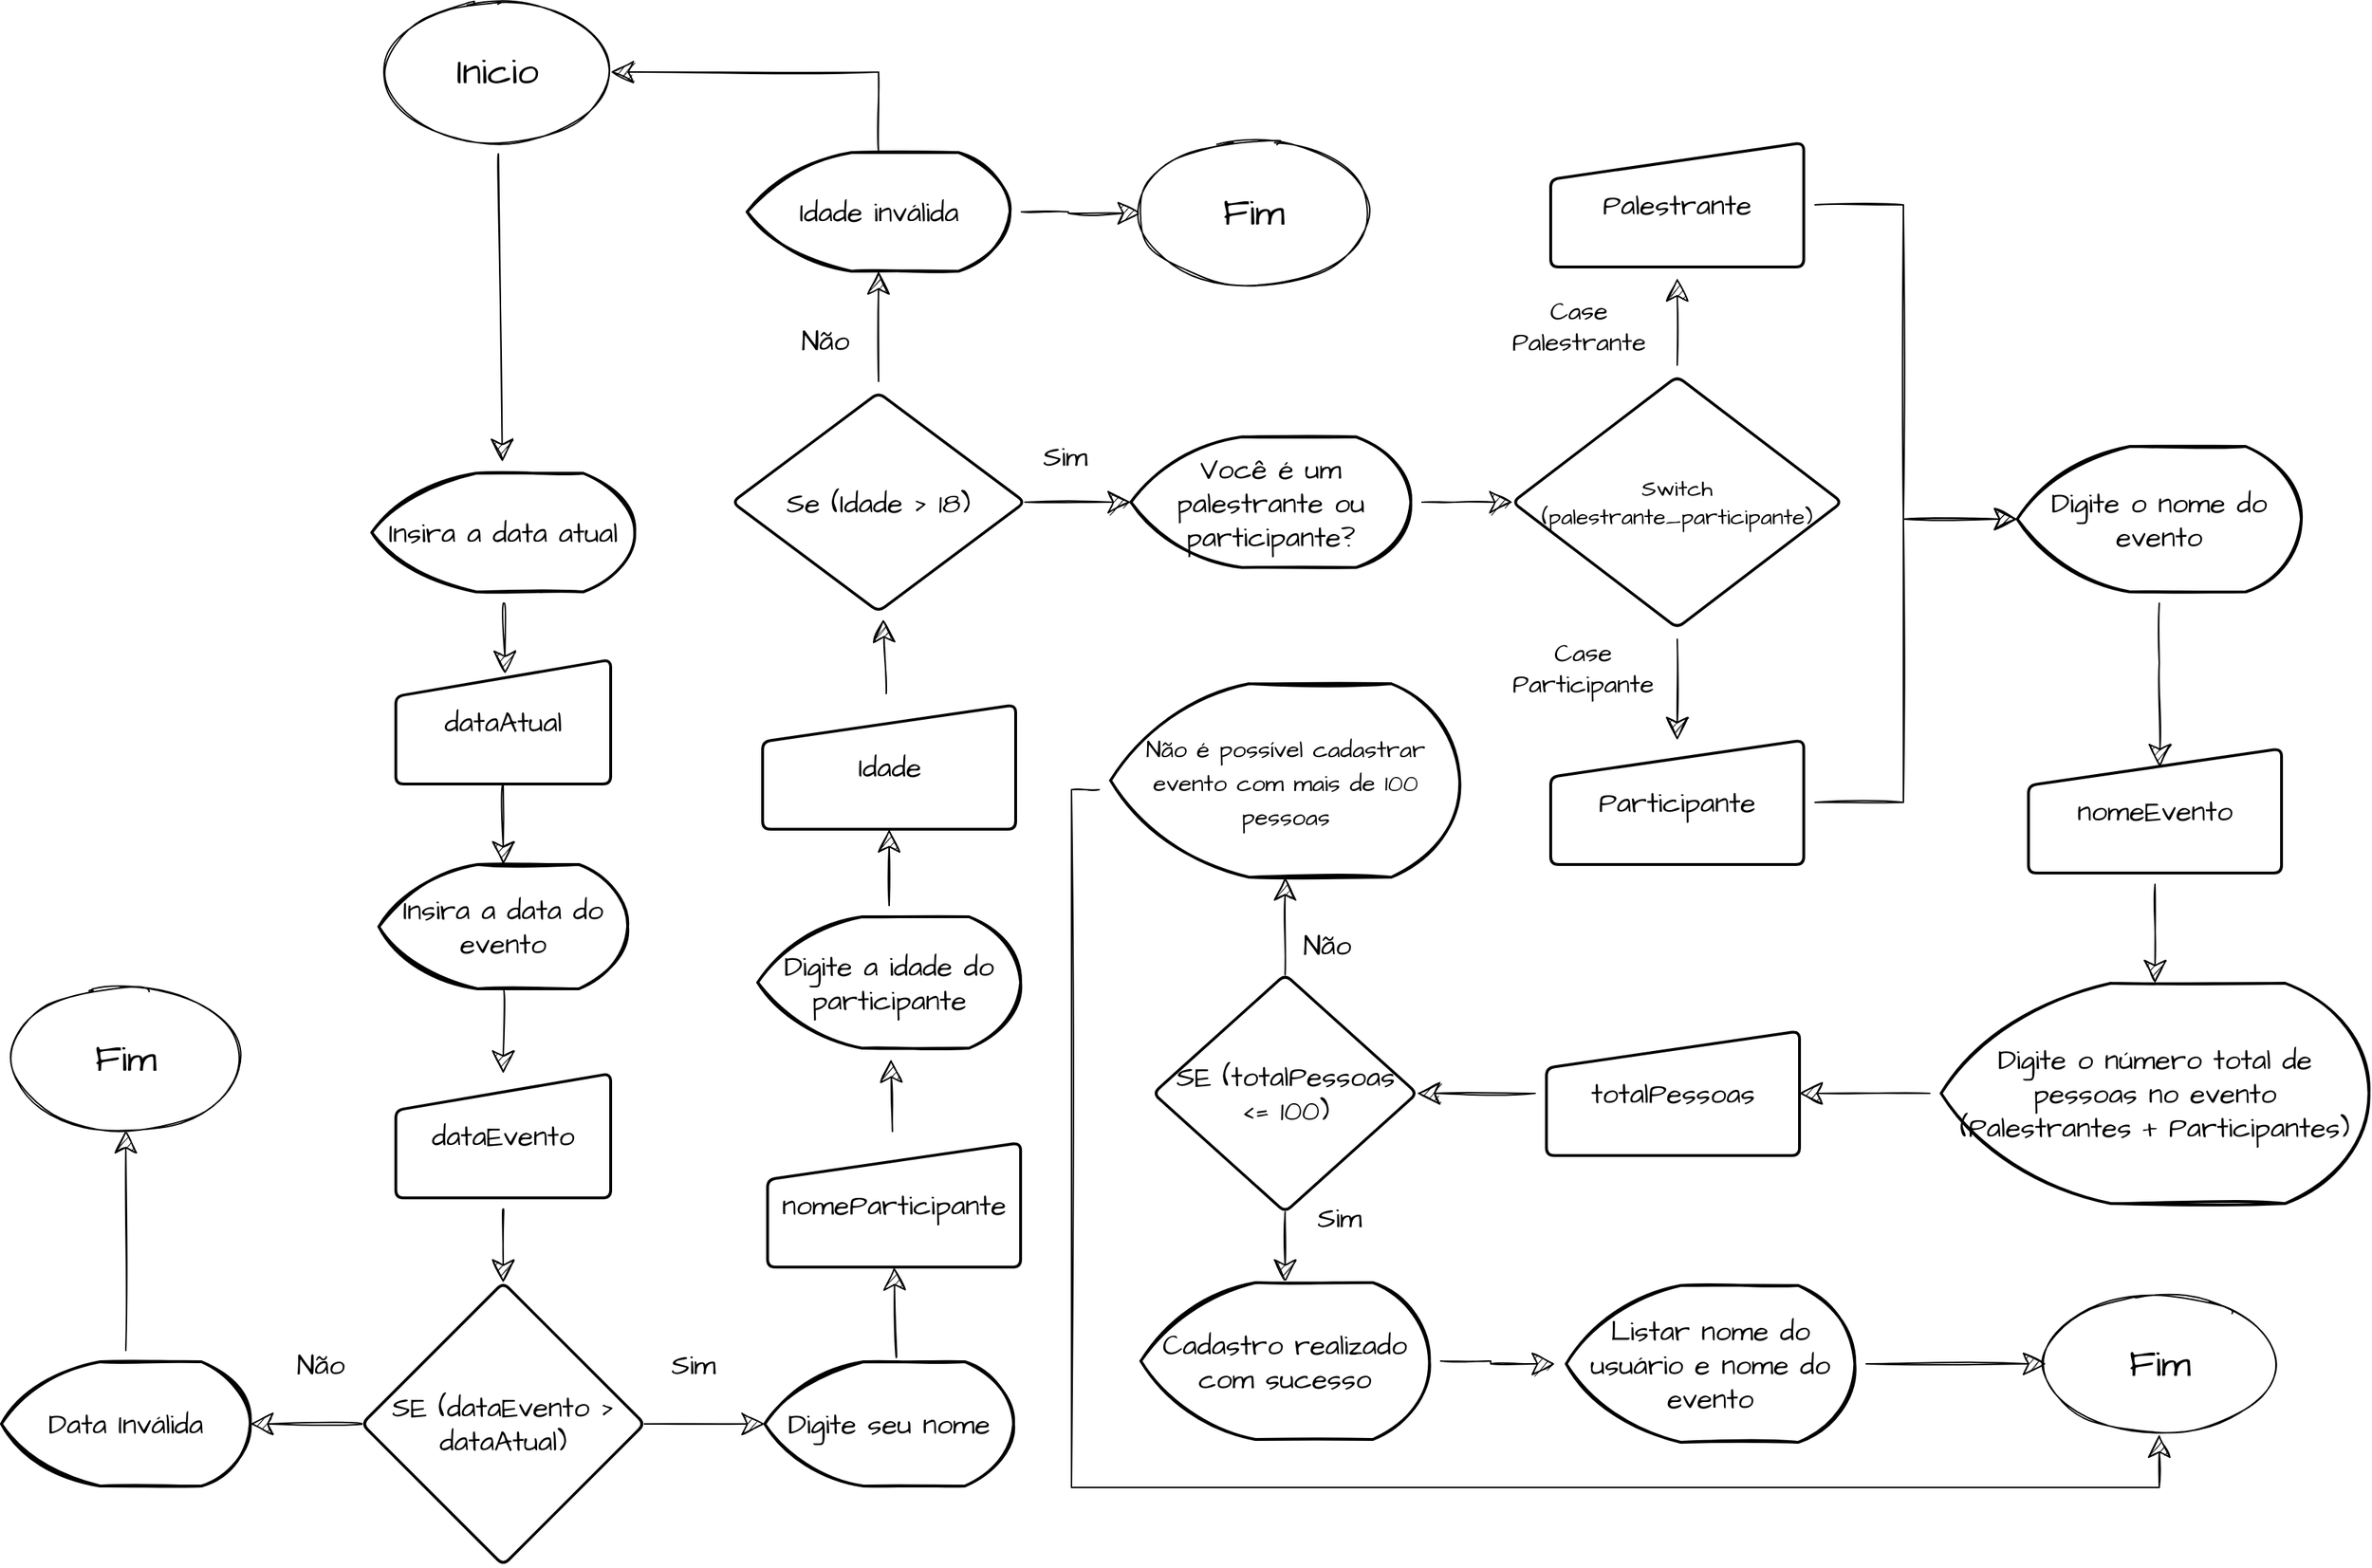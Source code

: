 <mxfile version="15.4.3" type="device"><diagram id="5yVX14xZzSVH4ZlJOqMf" name="Page-1"><mxGraphModel dx="2247" dy="1108" grid="0" gridSize="10" guides="1" tooltips="1" connect="1" arrows="1" fold="1" page="0" pageScale="1" pageWidth="827" pageHeight="1169" math="0" shadow="0"><root><mxCell id="0"/><mxCell id="1" parent="0"/><mxCell id="6zGqg-LpuLhOp0hy4znP-13" style="edgeStyle=none;curved=1;rounded=0;sketch=1;hachureGap=4;orthogonalLoop=1;jettySize=auto;html=1;fontFamily=Architects Daughter;fontSource=https%3A%2F%2Ffonts.googleapis.com%2Fcss%3Ffamily%3DArchitects%2BDaughter;fontSize=16;endArrow=classic;startSize=14;endSize=14;sourcePerimeterSpacing=8;targetPerimeterSpacing=8;endFill=1;" parent="1" source="6zGqg-LpuLhOp0hy4znP-1" target="6zGqg-LpuLhOp0hy4znP-10" edge="1"><mxGeometry relative="1" as="geometry"/></mxCell><mxCell id="6zGqg-LpuLhOp0hy4znP-1" value="Inicio" style="ellipse;whiteSpace=wrap;html=1;sketch=1;hachureGap=4;pointerEvents=0;fontFamily=Architects Daughter;fontSource=https%3A%2F%2Ffonts.googleapis.com%2Fcss%3Ffamily%3DArchitects%2BDaughter;fontSize=27;" parent="1" vertex="1"><mxGeometry x="-139" y="-221" width="160" height="100" as="geometry"/></mxCell><mxCell id="6zGqg-LpuLhOp0hy4znP-12" style="edgeStyle=none;curved=1;rounded=0;sketch=1;hachureGap=4;orthogonalLoop=1;jettySize=auto;html=1;fontFamily=Architects Daughter;fontSource=https%3A%2F%2Ffonts.googleapis.com%2Fcss%3Ffamily%3DArchitects%2BDaughter;fontSize=16;endArrow=classic;startSize=14;endSize=14;sourcePerimeterSpacing=8;targetPerimeterSpacing=8;entryX=0.544;entryY=-0.054;entryDx=0;entryDy=0;entryPerimeter=0;endFill=1;" parent="1" source="6zGqg-LpuLhOp0hy4znP-10" edge="1"><mxGeometry relative="1" as="geometry"><mxPoint x="-53.68" y="255.004" as="targetPoint"/></mxGeometry></mxCell><mxCell id="6zGqg-LpuLhOp0hy4znP-10" value="Insira a data atual" style="strokeWidth=2;html=1;shape=mxgraph.flowchart.display;whiteSpace=wrap;sketch=1;hachureGap=4;pointerEvents=0;fontFamily=Architects Daughter;fontSource=https%3A%2F%2Ffonts.googleapis.com%2Fcss%3Ffamily%3DArchitects%2BDaughter;fontSize=20;" parent="1" vertex="1"><mxGeometry x="-148" y="113" width="186" height="84" as="geometry"/></mxCell><mxCell id="6zGqg-LpuLhOp0hy4znP-17" style="edgeStyle=none;curved=1;rounded=0;sketch=1;hachureGap=4;orthogonalLoop=1;jettySize=auto;html=1;fontFamily=Architects Daughter;fontSource=https%3A%2F%2Ffonts.googleapis.com%2Fcss%3Ffamily%3DArchitects%2BDaughter;fontSize=16;endArrow=classic;startSize=14;endSize=14;sourcePerimeterSpacing=8;targetPerimeterSpacing=8;endFill=1;exitX=0.5;exitY=1;exitDx=0;exitDy=0;entryX=0.5;entryY=0;entryDx=0;entryDy=0;entryPerimeter=0;" parent="1" source="XRKgDAJFg9HFAChvfCv0-5" target="6zGqg-LpuLhOp0hy4znP-15" edge="1"><mxGeometry relative="1" as="geometry"><mxPoint x="-60.902" y="341" as="sourcePoint"/><mxPoint x="-55" y="405" as="targetPoint"/></mxGeometry></mxCell><mxCell id="6zGqg-LpuLhOp0hy4znP-15" value="Insira a data do evento" style="strokeWidth=2;html=1;shape=mxgraph.flowchart.display;whiteSpace=wrap;sketch=1;hachureGap=4;pointerEvents=0;fontFamily=Architects Daughter;fontSource=https%3A%2F%2Ffonts.googleapis.com%2Fcss%3Ffamily%3DArchitects%2BDaughter;fontSize=20;" parent="1" vertex="1"><mxGeometry x="-143" y="390" width="176" height="88" as="geometry"/></mxCell><mxCell id="XRKgDAJFg9HFAChvfCv0-5" value="&lt;span style=&quot;font-family: &amp;#34;architects daughter&amp;#34; ; font-size: 20px&quot;&gt;dataAtual&lt;/span&gt;" style="html=1;strokeWidth=2;shape=manualInput;whiteSpace=wrap;rounded=1;size=26;arcSize=11;" parent="1" vertex="1"><mxGeometry x="-131" y="245" width="152" height="88" as="geometry"/></mxCell><mxCell id="XRKgDAJFg9HFAChvfCv0-8" value="&lt;span style=&quot;font-family: &amp;#34;architects daughter&amp;#34; ; font-size: 20px&quot;&gt;dataEvento&lt;/span&gt;" style="html=1;strokeWidth=2;shape=manualInput;whiteSpace=wrap;rounded=1;size=26;arcSize=11;" parent="1" vertex="1"><mxGeometry x="-131" y="538" width="152" height="88" as="geometry"/></mxCell><mxCell id="XRKgDAJFg9HFAChvfCv0-13" style="edgeStyle=none;curved=1;rounded=0;sketch=1;hachureGap=4;orthogonalLoop=1;jettySize=auto;html=1;fontFamily=Architects Daughter;fontSource=https%3A%2F%2Ffonts.googleapis.com%2Fcss%3Ffamily%3DArchitects%2BDaughter;fontSize=16;endArrow=classic;startSize=14;endSize=14;sourcePerimeterSpacing=8;targetPerimeterSpacing=8;endFill=1;entryX=0.5;entryY=0;entryDx=0;entryDy=0;exitX=0.5;exitY=1;exitDx=0;exitDy=0;exitPerimeter=0;" parent="1" source="6zGqg-LpuLhOp0hy4znP-15" target="XRKgDAJFg9HFAChvfCv0-8" edge="1"><mxGeometry relative="1" as="geometry"><mxPoint x="115" y="527" as="sourcePoint"/><mxPoint x="-55" y="639" as="targetPoint"/></mxGeometry></mxCell><mxCell id="XRKgDAJFg9HFAChvfCv0-16" value="&lt;font face=&quot;architects daughter&quot;&gt;&lt;span style=&quot;font-size: 20px&quot;&gt;SE (dataEvento &amp;gt; dataAtual)&lt;/span&gt;&lt;/font&gt;" style="rhombus;whiteSpace=wrap;html=1;rounded=1;strokeWidth=2;arcSize=11;" parent="1" vertex="1"><mxGeometry x="-155" y="686" width="200" height="200" as="geometry"/></mxCell><mxCell id="XRKgDAJFg9HFAChvfCv0-19" style="edgeStyle=none;curved=1;rounded=0;sketch=1;hachureGap=4;orthogonalLoop=1;jettySize=auto;html=1;fontFamily=Architects Daughter;fontSource=https%3A%2F%2Ffonts.googleapis.com%2Fcss%3Ffamily%3DArchitects%2BDaughter;fontSize=16;endArrow=classic;startSize=14;endSize=14;sourcePerimeterSpacing=8;targetPerimeterSpacing=8;endFill=1;entryX=0.5;entryY=0;entryDx=0;entryDy=0;" parent="1" source="XRKgDAJFg9HFAChvfCv0-8" target="XRKgDAJFg9HFAChvfCv0-16" edge="1"><mxGeometry relative="1" as="geometry"><mxPoint x="-55.83" y="640" as="sourcePoint"/><mxPoint x="-50" y="775" as="targetPoint"/></mxGeometry></mxCell><mxCell id="1IMSEYGFegzo9AhmTX_M-21" style="edgeStyle=orthogonalEdgeStyle;rounded=0;sketch=1;hachureGap=4;orthogonalLoop=1;jettySize=auto;html=1;fontFamily=Architects Daughter;fontSource=https%3A%2F%2Ffonts.googleapis.com%2Fcss%3Ffamily%3DArchitects%2BDaughter;fontSize=17;endFill=1;startSize=14;endSize=14;sourcePerimeterSpacing=8;targetPerimeterSpacing=8;entryX=0.5;entryY=1;entryDx=0;entryDy=0;" edge="1" parent="1" source="XRKgDAJFg9HFAChvfCv0-22" target="1IMSEYGFegzo9AhmTX_M-22"><mxGeometry relative="1" as="geometry"><mxPoint x="-322" y="592" as="targetPoint"/></mxGeometry></mxCell><mxCell id="XRKgDAJFg9HFAChvfCv0-22" value="Data Inválida" style="strokeWidth=2;html=1;shape=mxgraph.flowchart.display;whiteSpace=wrap;sketch=1;hachureGap=4;pointerEvents=0;fontFamily=Architects Daughter;fontSource=https%3A%2F%2Ffonts.googleapis.com%2Fcss%3Ffamily%3DArchitects%2BDaughter;fontSize=20;" parent="1" vertex="1"><mxGeometry x="-410" y="742" width="176" height="88" as="geometry"/></mxCell><mxCell id="XRKgDAJFg9HFAChvfCv0-23" style="edgeStyle=none;curved=1;rounded=0;sketch=1;hachureGap=4;orthogonalLoop=1;jettySize=auto;html=1;fontFamily=Architects Daughter;fontSource=https%3A%2F%2Ffonts.googleapis.com%2Fcss%3Ffamily%3DArchitects%2BDaughter;fontSize=16;endArrow=classic;startSize=14;endSize=14;sourcePerimeterSpacing=8;targetPerimeterSpacing=8;endFill=1;entryX=1;entryY=0.5;entryDx=0;entryDy=0;exitX=0;exitY=0.5;exitDx=0;exitDy=0;entryPerimeter=0;" parent="1" source="XRKgDAJFg9HFAChvfCv0-16" target="XRKgDAJFg9HFAChvfCv0-22" edge="1"><mxGeometry relative="1" as="geometry"><mxPoint x="-45" y="644.0" as="sourcePoint"/><mxPoint x="-45" y="696.0" as="targetPoint"/></mxGeometry></mxCell><mxCell id="XRKgDAJFg9HFAChvfCv0-24" value="&lt;span style=&quot;color: rgb(0 , 0 , 0) ; font-family: &amp;#34;architects daughter&amp;#34; ; font-size: 20px ; font-style: normal ; font-weight: 400 ; letter-spacing: normal ; text-align: center ; text-indent: 0px ; text-transform: none ; word-spacing: 0px ; background-color: rgb(255 , 255 , 255) ; display: inline ; float: none&quot;&gt;Não&lt;/span&gt;" style="text;whiteSpace=wrap;html=1;fontSize=27;" parent="1" vertex="1"><mxGeometry x="-203" y="719" width="41.33" height="49" as="geometry"/></mxCell><mxCell id="XRKgDAJFg9HFAChvfCv0-25" style="edgeStyle=none;curved=1;rounded=0;sketch=1;hachureGap=4;orthogonalLoop=1;jettySize=auto;html=1;fontFamily=Architects Daughter;fontSource=https%3A%2F%2Ffonts.googleapis.com%2Fcss%3Ffamily%3DArchitects%2BDaughter;fontSize=16;endArrow=classic;startSize=14;endSize=14;sourcePerimeterSpacing=8;targetPerimeterSpacing=8;endFill=1;exitX=1;exitY=0.5;exitDx=0;exitDy=0;entryX=0;entryY=0.5;entryDx=0;entryDy=0;entryPerimeter=0;" parent="1" source="XRKgDAJFg9HFAChvfCv0-16" target="XRKgDAJFg9HFAChvfCv0-26" edge="1"><mxGeometry relative="1" as="geometry"><mxPoint x="197.37" y="785.17" as="sourcePoint"/><mxPoint x="173" y="786" as="targetPoint"/></mxGeometry></mxCell><mxCell id="XRKgDAJFg9HFAChvfCv0-26" value="Digite seu nome" style="strokeWidth=2;html=1;shape=mxgraph.flowchart.display;whiteSpace=wrap;sketch=1;hachureGap=4;pointerEvents=0;fontFamily=Architects Daughter;fontSource=https%3A%2F%2Ffonts.googleapis.com%2Fcss%3Ffamily%3DArchitects%2BDaughter;fontSize=20;" parent="1" vertex="1"><mxGeometry x="130" y="742" width="176" height="88" as="geometry"/></mxCell><mxCell id="XRKgDAJFg9HFAChvfCv0-27" value="&lt;span style=&quot;color: rgb(0 , 0 , 0) ; font-family: &amp;#34;architects daughter&amp;#34; ; font-size: 20px ; font-style: normal ; font-weight: 400 ; letter-spacing: normal ; text-align: center ; text-indent: 0px ; text-transform: none ; word-spacing: 0px ; background-color: rgb(255 , 255 , 255) ; display: inline ; float: none&quot;&gt;Sim&lt;/span&gt;" style="text;whiteSpace=wrap;html=1;fontSize=27;" parent="1" vertex="1"><mxGeometry x="62" y="719" width="41.33" height="49" as="geometry"/></mxCell><mxCell id="XRKgDAJFg9HFAChvfCv0-28" style="edgeStyle=none;curved=1;rounded=0;sketch=1;hachureGap=4;orthogonalLoop=1;jettySize=auto;html=1;fontFamily=Architects Daughter;fontSource=https%3A%2F%2Ffonts.googleapis.com%2Fcss%3Ffamily%3DArchitects%2BDaughter;fontSize=16;endArrow=classic;startSize=14;endSize=14;sourcePerimeterSpacing=8;targetPerimeterSpacing=8;endFill=1;entryX=0.5;entryY=1;entryDx=0;entryDy=0;" parent="1" target="XRKgDAJFg9HFAChvfCv0-29" edge="1"><mxGeometry relative="1" as="geometry"><mxPoint x="223" y="739" as="sourcePoint"/><mxPoint x="228" y="649" as="targetPoint"/></mxGeometry></mxCell><mxCell id="XRKgDAJFg9HFAChvfCv0-46" value="" style="rounded=0;sketch=1;hachureGap=4;orthogonalLoop=1;jettySize=auto;html=1;fontFamily=Architects Daughter;fontSource=https%3A%2F%2Ffonts.googleapis.com%2Fcss%3Ffamily%3DArchitects%2BDaughter;fontSize=16;endFill=1;startSize=14;endSize=14;sourcePerimeterSpacing=8;targetPerimeterSpacing=8;" parent="1" source="XRKgDAJFg9HFAChvfCv0-29" target="XRKgDAJFg9HFAChvfCv0-37" edge="1"><mxGeometry relative="1" as="geometry"/></mxCell><mxCell id="XRKgDAJFg9HFAChvfCv0-29" value="&lt;span style=&quot;font-family: &amp;#34;architects daughter&amp;#34; ; font-size: 20px&quot;&gt;nomeParticipante&lt;/span&gt;" style="html=1;strokeWidth=2;shape=manualInput;whiteSpace=wrap;rounded=1;size=26;arcSize=11;" parent="1" vertex="1"><mxGeometry x="132" y="587" width="179" height="88" as="geometry"/></mxCell><mxCell id="XRKgDAJFg9HFAChvfCv0-50" style="edgeStyle=none;rounded=0;sketch=1;hachureGap=4;orthogonalLoop=1;jettySize=auto;html=1;entryX=0.5;entryY=1;entryDx=0;entryDy=0;fontFamily=Architects Daughter;fontSource=https%3A%2F%2Ffonts.googleapis.com%2Fcss%3Ffamily%3DArchitects%2BDaughter;fontSize=16;endFill=1;startSize=14;endSize=14;sourcePerimeterSpacing=8;targetPerimeterSpacing=8;" parent="1" source="XRKgDAJFg9HFAChvfCv0-37" target="XRKgDAJFg9HFAChvfCv0-49" edge="1"><mxGeometry relative="1" as="geometry"/></mxCell><mxCell id="XRKgDAJFg9HFAChvfCv0-37" value="Digite a idade do participante" style="strokeWidth=2;html=1;shape=mxgraph.flowchart.display;whiteSpace=wrap;sketch=1;hachureGap=4;pointerEvents=0;fontFamily=Architects Daughter;fontSource=https%3A%2F%2Ffonts.googleapis.com%2Fcss%3Ffamily%3DArchitects%2BDaughter;fontSize=20;" parent="1" vertex="1"><mxGeometry x="125" y="427" width="186" height="93" as="geometry"/></mxCell><mxCell id="XRKgDAJFg9HFAChvfCv0-52" value="" style="edgeStyle=none;rounded=0;sketch=1;hachureGap=4;orthogonalLoop=1;jettySize=auto;html=1;fontFamily=Architects Daughter;fontSource=https%3A%2F%2Ffonts.googleapis.com%2Fcss%3Ffamily%3DArchitects%2BDaughter;fontSize=16;endFill=1;startSize=14;endSize=14;sourcePerimeterSpacing=8;targetPerimeterSpacing=8;" parent="1" source="XRKgDAJFg9HFAChvfCv0-49" target="XRKgDAJFg9HFAChvfCv0-51" edge="1"><mxGeometry relative="1" as="geometry"/></mxCell><mxCell id="XRKgDAJFg9HFAChvfCv0-49" value="&lt;span style=&quot;font-family: &amp;#34;architects daughter&amp;#34; ; font-size: 20px&quot;&gt;Idade&lt;/span&gt;" style="html=1;strokeWidth=2;shape=manualInput;whiteSpace=wrap;rounded=1;size=26;arcSize=11;" parent="1" vertex="1"><mxGeometry x="128.5" y="277" width="179" height="88" as="geometry"/></mxCell><mxCell id="XRKgDAJFg9HFAChvfCv0-57" style="edgeStyle=orthogonalEdgeStyle;rounded=0;sketch=1;hachureGap=4;orthogonalLoop=1;jettySize=auto;html=1;entryX=0.5;entryY=1;entryDx=0;entryDy=0;entryPerimeter=0;fontFamily=Architects Daughter;fontSource=https%3A%2F%2Ffonts.googleapis.com%2Fcss%3Ffamily%3DArchitects%2BDaughter;fontSize=16;endFill=1;startSize=14;endSize=14;sourcePerimeterSpacing=8;targetPerimeterSpacing=8;" parent="1" source="XRKgDAJFg9HFAChvfCv0-51" target="XRKgDAJFg9HFAChvfCv0-56" edge="1"><mxGeometry relative="1" as="geometry"/></mxCell><mxCell id="XRKgDAJFg9HFAChvfCv0-71" style="edgeStyle=orthogonalEdgeStyle;rounded=0;sketch=1;hachureGap=4;orthogonalLoop=1;jettySize=auto;html=1;exitX=1;exitY=0.5;exitDx=0;exitDy=0;fontFamily=Architects Daughter;fontSource=https%3A%2F%2Ffonts.googleapis.com%2Fcss%3Ffamily%3DArchitects%2BDaughter;fontSize=16;endFill=1;startSize=14;endSize=14;sourcePerimeterSpacing=8;targetPerimeterSpacing=8;entryX=0;entryY=0.5;entryDx=0;entryDy=0;entryPerimeter=0;" parent="1" source="XRKgDAJFg9HFAChvfCv0-51" target="XRKgDAJFg9HFAChvfCv0-72" edge="1"><mxGeometry relative="1" as="geometry"><mxPoint x="416.333" y="133.667" as="targetPoint"/></mxGeometry></mxCell><mxCell id="XRKgDAJFg9HFAChvfCv0-51" value="&lt;span style=&quot;font-family: &amp;#34;architects daughter&amp;#34; ; font-size: 20px&quot;&gt;Se (Idade &amp;gt; 18)&lt;/span&gt;" style="rhombus;whiteSpace=wrap;html=1;rounded=1;strokeWidth=2;arcSize=11;" parent="1" vertex="1"><mxGeometry x="107" y="56" width="207" height="155" as="geometry"/></mxCell><mxCell id="XRKgDAJFg9HFAChvfCv0-54" value="&lt;span style=&quot;color: rgb(0 , 0 , 0) ; font-family: &amp;#34;architects daughter&amp;#34; ; font-size: 20px ; font-style: normal ; font-weight: 400 ; letter-spacing: normal ; text-align: center ; text-indent: 0px ; text-transform: none ; word-spacing: 0px ; background-color: rgb(255 , 255 , 255) ; display: inline ; float: none&quot;&gt;Não&lt;/span&gt;" style="text;whiteSpace=wrap;html=1;fontSize=27;" parent="1" vertex="1"><mxGeometry x="154" y="-6" width="41.33" height="49" as="geometry"/></mxCell><mxCell id="XRKgDAJFg9HFAChvfCv0-58" style="edgeStyle=orthogonalEdgeStyle;rounded=0;sketch=1;hachureGap=4;orthogonalLoop=1;jettySize=auto;html=1;entryX=1;entryY=0.5;entryDx=0;entryDy=0;fontFamily=Architects Daughter;fontSource=https%3A%2F%2Ffonts.googleapis.com%2Fcss%3Ffamily%3DArchitects%2BDaughter;fontSize=16;endFill=1;startSize=14;endSize=14;sourcePerimeterSpacing=8;targetPerimeterSpacing=8;exitX=0.5;exitY=0;exitDx=0;exitDy=0;exitPerimeter=0;" parent="1" source="XRKgDAJFg9HFAChvfCv0-56" target="6zGqg-LpuLhOp0hy4znP-1" edge="1"><mxGeometry relative="1" as="geometry"/></mxCell><mxCell id="1IMSEYGFegzo9AhmTX_M-24" style="edgeStyle=orthogonalEdgeStyle;rounded=0;sketch=1;hachureGap=4;orthogonalLoop=1;jettySize=auto;html=1;entryX=0;entryY=0.5;entryDx=0;entryDy=0;fontFamily=Architects Daughter;fontSource=https%3A%2F%2Ffonts.googleapis.com%2Fcss%3Ffamily%3DArchitects%2BDaughter;fontSize=17;endFill=1;startSize=14;endSize=14;sourcePerimeterSpacing=8;targetPerimeterSpacing=8;" edge="1" parent="1" source="XRKgDAJFg9HFAChvfCv0-56" target="1IMSEYGFegzo9AhmTX_M-23"><mxGeometry relative="1" as="geometry"/></mxCell><mxCell id="XRKgDAJFg9HFAChvfCv0-56" value="Idade inválida" style="strokeWidth=2;html=1;shape=mxgraph.flowchart.display;whiteSpace=wrap;sketch=1;hachureGap=4;pointerEvents=0;fontFamily=Architects Daughter;fontSource=https%3A%2F%2Ffonts.googleapis.com%2Fcss%3Ffamily%3DArchitects%2BDaughter;fontSize=20;" parent="1" vertex="1"><mxGeometry x="117.5" y="-114" width="186" height="84" as="geometry"/></mxCell><mxCell id="XRKgDAJFg9HFAChvfCv0-60" value="&lt;span style=&quot;color: rgb(0 , 0 , 0) ; font-family: &amp;#34;architects daughter&amp;#34; ; font-size: 20px ; font-style: normal ; font-weight: 400 ; letter-spacing: normal ; text-align: center ; text-indent: 0px ; text-transform: none ; word-spacing: 0px ; background-color: rgb(255 , 255 , 255) ; display: inline ; float: none&quot;&gt;Sim&lt;/span&gt;" style="text;whiteSpace=wrap;html=1;fontSize=27;" parent="1" vertex="1"><mxGeometry x="325" y="76" width="41.33" height="49" as="geometry"/></mxCell><mxCell id="XRKgDAJFg9HFAChvfCv0-63" style="edgeStyle=orthogonalEdgeStyle;rounded=0;sketch=1;hachureGap=4;orthogonalLoop=1;jettySize=auto;html=1;fontFamily=Architects Daughter;fontSource=https%3A%2F%2Ffonts.googleapis.com%2Fcss%3Ffamily%3DArchitects%2BDaughter;fontSize=16;endFill=1;startSize=14;endSize=14;sourcePerimeterSpacing=8;targetPerimeterSpacing=8;" parent="1" source="XRKgDAJFg9HFAChvfCv0-61" target="XRKgDAJFg9HFAChvfCv0-62" edge="1"><mxGeometry relative="1" as="geometry"/></mxCell><mxCell id="XRKgDAJFg9HFAChvfCv0-66" style="edgeStyle=orthogonalEdgeStyle;rounded=0;sketch=1;hachureGap=4;orthogonalLoop=1;jettySize=auto;html=1;entryX=0.5;entryY=0;entryDx=0;entryDy=0;fontFamily=Architects Daughter;fontSource=https%3A%2F%2Ffonts.googleapis.com%2Fcss%3Ffamily%3DArchitects%2BDaughter;fontSize=16;endFill=1;startSize=14;endSize=14;sourcePerimeterSpacing=8;targetPerimeterSpacing=8;" parent="1" source="XRKgDAJFg9HFAChvfCv0-61" target="XRKgDAJFg9HFAChvfCv0-65" edge="1"><mxGeometry relative="1" as="geometry"/></mxCell><mxCell id="XRKgDAJFg9HFAChvfCv0-61" value="&lt;div&gt;&lt;span style=&quot;font-family: &amp;#34;architects daughter&amp;#34;&quot;&gt;&lt;font style=&quot;font-size: 16px&quot;&gt;Switch (palestrante_participante)&lt;/font&gt;&lt;/span&gt;&lt;/div&gt;" style="rhombus;whiteSpace=wrap;html=1;rounded=1;strokeWidth=2;arcSize=11;align=center;" parent="1" vertex="1"><mxGeometry x="659" y="44.5" width="233" height="178" as="geometry"/></mxCell><mxCell id="XRKgDAJFg9HFAChvfCv0-68" style="edgeStyle=orthogonalEdgeStyle;rounded=0;sketch=1;hachureGap=4;orthogonalLoop=1;jettySize=auto;html=1;entryX=0;entryY=0.5;entryDx=0;entryDy=0;entryPerimeter=0;fontFamily=Architects Daughter;fontSource=https%3A%2F%2Ffonts.googleapis.com%2Fcss%3Ffamily%3DArchitects%2BDaughter;fontSize=16;endFill=1;startSize=14;endSize=14;sourcePerimeterSpacing=8;targetPerimeterSpacing=8;" parent="1" source="XRKgDAJFg9HFAChvfCv0-62" target="XRKgDAJFg9HFAChvfCv0-67" edge="1"><mxGeometry relative="1" as="geometry"/></mxCell><mxCell id="XRKgDAJFg9HFAChvfCv0-62" value="&lt;span style=&quot;font-family: &amp;#34;architects daughter&amp;#34; ; font-size: 20px&quot;&gt;Palestrante&lt;/span&gt;" style="html=1;strokeWidth=2;shape=manualInput;whiteSpace=wrap;rounded=1;size=26;arcSize=11;" parent="1" vertex="1"><mxGeometry x="686" y="-121" width="179" height="88" as="geometry"/></mxCell><mxCell id="XRKgDAJFg9HFAChvfCv0-64" value="&lt;span style=&quot;color: rgb(0, 0, 0); font-family: &amp;quot;architects daughter&amp;quot;; font-size: 18px; font-style: normal; font-weight: 400; letter-spacing: normal; text-indent: 0px; text-transform: none; word-spacing: 0px; background-color: rgb(255, 255, 255); display: inline; float: none;&quot;&gt;Case Palestrante&lt;/span&gt;" style="text;whiteSpace=wrap;html=1;fontSize=18;align=center;" parent="1" vertex="1"><mxGeometry x="651" y="-19" width="110.33" height="66" as="geometry"/></mxCell><mxCell id="XRKgDAJFg9HFAChvfCv0-69" style="edgeStyle=orthogonalEdgeStyle;rounded=0;sketch=1;hachureGap=4;orthogonalLoop=1;jettySize=auto;html=1;entryX=0;entryY=0.5;entryDx=0;entryDy=0;entryPerimeter=0;fontFamily=Architects Daughter;fontSource=https%3A%2F%2Ffonts.googleapis.com%2Fcss%3Ffamily%3DArchitects%2BDaughter;fontSize=16;endFill=1;startSize=14;endSize=14;sourcePerimeterSpacing=8;targetPerimeterSpacing=8;" parent="1" source="XRKgDAJFg9HFAChvfCv0-65" target="XRKgDAJFg9HFAChvfCv0-67" edge="1"><mxGeometry relative="1" as="geometry"/></mxCell><mxCell id="XRKgDAJFg9HFAChvfCv0-65" value="&lt;span style=&quot;font-family: &amp;#34;architects daughter&amp;#34; ; font-size: 20px&quot;&gt;Participante&lt;/span&gt;" style="html=1;strokeWidth=2;shape=manualInput;whiteSpace=wrap;rounded=1;size=26;arcSize=11;" parent="1" vertex="1"><mxGeometry x="686" y="302" width="179" height="88" as="geometry"/></mxCell><mxCell id="1IMSEYGFegzo9AhmTX_M-3" style="edgeStyle=orthogonalEdgeStyle;rounded=0;orthogonalLoop=1;jettySize=auto;html=1;fontFamily=Architects Daughter;fontSource=https%3A%2F%2Ffonts.googleapis.com%2Fcss%3Ffamily%3DArchitects%2BDaughter;fontSize=16;endFill=1;endSize=14;targetPerimeterSpacing=8;startSize=14;sourcePerimeterSpacing=8;sketch=1;hachureGap=4;entryX=0.52;entryY=0.149;entryDx=0;entryDy=0;entryPerimeter=0;" edge="1" parent="1" source="XRKgDAJFg9HFAChvfCv0-67" target="XRKgDAJFg9HFAChvfCv0-75"><mxGeometry relative="1" as="geometry"/></mxCell><mxCell id="XRKgDAJFg9HFAChvfCv0-67" value="Digite o nome do evento" style="strokeWidth=2;html=1;shape=mxgraph.flowchart.display;whiteSpace=wrap;sketch=1;hachureGap=4;pointerEvents=0;fontFamily=Architects Daughter;fontSource=https%3A%2F%2Ffonts.googleapis.com%2Fcss%3Ffamily%3DArchitects%2BDaughter;fontSize=20;" parent="1" vertex="1"><mxGeometry x="1016" y="94" width="201" height="103" as="geometry"/></mxCell><mxCell id="XRKgDAJFg9HFAChvfCv0-74" style="edgeStyle=orthogonalEdgeStyle;rounded=0;sketch=1;hachureGap=4;orthogonalLoop=1;jettySize=auto;html=1;entryX=0;entryY=0.5;entryDx=0;entryDy=0;fontFamily=Architects Daughter;fontSource=https%3A%2F%2Ffonts.googleapis.com%2Fcss%3Ffamily%3DArchitects%2BDaughter;fontSize=16;endFill=1;startSize=14;endSize=14;sourcePerimeterSpacing=8;targetPerimeterSpacing=8;" parent="1" source="XRKgDAJFg9HFAChvfCv0-72" target="XRKgDAJFg9HFAChvfCv0-61" edge="1"><mxGeometry relative="1" as="geometry"/></mxCell><mxCell id="XRKgDAJFg9HFAChvfCv0-72" value="Você é um palestrante ou participante?" style="strokeWidth=2;html=1;shape=mxgraph.flowchart.display;whiteSpace=wrap;sketch=1;hachureGap=4;pointerEvents=0;fontFamily=Architects Daughter;fontSource=https%3A%2F%2Ffonts.googleapis.com%2Fcss%3Ffamily%3DArchitects%2BDaughter;fontSize=20;" parent="1" vertex="1"><mxGeometry x="389" y="87.25" width="198" height="92.5" as="geometry"/></mxCell><mxCell id="1IMSEYGFegzo9AhmTX_M-4" style="edgeStyle=orthogonalEdgeStyle;rounded=0;orthogonalLoop=1;jettySize=auto;html=1;entryX=0.5;entryY=0;entryDx=0;entryDy=0;entryPerimeter=0;fontFamily=Architects Daughter;fontSource=https%3A%2F%2Ffonts.googleapis.com%2Fcss%3Ffamily%3DArchitects%2BDaughter;fontSize=16;endFill=1;endSize=14;targetPerimeterSpacing=8;startSize=14;sourcePerimeterSpacing=8;sketch=1;hachureGap=4;" edge="1" parent="1" source="XRKgDAJFg9HFAChvfCv0-75" target="1IMSEYGFegzo9AhmTX_M-1"><mxGeometry relative="1" as="geometry"/></mxCell><mxCell id="XRKgDAJFg9HFAChvfCv0-75" value="&lt;span style=&quot;font-family: &amp;#34;architects daughter&amp;#34; ; font-size: 20px&quot;&gt;nomeEvento&lt;/span&gt;" style="html=1;strokeWidth=2;shape=manualInput;whiteSpace=wrap;rounded=1;size=26;arcSize=11;" parent="1" vertex="1"><mxGeometry x="1024" y="308" width="179" height="88" as="geometry"/></mxCell><mxCell id="1IMSEYGFegzo9AhmTX_M-6" style="edgeStyle=orthogonalEdgeStyle;rounded=0;sketch=1;hachureGap=4;orthogonalLoop=1;jettySize=auto;html=1;entryX=1;entryY=0.5;entryDx=0;entryDy=0;fontFamily=Architects Daughter;fontSource=https%3A%2F%2Ffonts.googleapis.com%2Fcss%3Ffamily%3DArchitects%2BDaughter;fontSize=16;endFill=1;startSize=14;endSize=14;sourcePerimeterSpacing=8;targetPerimeterSpacing=8;" edge="1" parent="1" source="1IMSEYGFegzo9AhmTX_M-1" target="1IMSEYGFegzo9AhmTX_M-7"><mxGeometry relative="1" as="geometry"><mxPoint x="868.13" y="552.0" as="targetPoint"/></mxGeometry></mxCell><mxCell id="1IMSEYGFegzo9AhmTX_M-1" value="Digite o número total de pessoas no evento (Palestrantes + Participantes)" style="strokeWidth=2;html=1;shape=mxgraph.flowchart.display;whiteSpace=wrap;sketch=1;hachureGap=4;pointerEvents=0;fontFamily=Architects Daughter;fontSource=https%3A%2F%2Ffonts.googleapis.com%2Fcss%3Ffamily%3DArchitects%2BDaughter;fontSize=20;" vertex="1" parent="1"><mxGeometry x="962.19" y="474" width="302.62" height="156" as="geometry"/></mxCell><mxCell id="1IMSEYGFegzo9AhmTX_M-10" style="edgeStyle=orthogonalEdgeStyle;rounded=0;sketch=1;hachureGap=4;orthogonalLoop=1;jettySize=auto;html=1;entryX=1;entryY=0.5;entryDx=0;entryDy=0;fontFamily=Architects Daughter;fontSource=https%3A%2F%2Ffonts.googleapis.com%2Fcss%3Ffamily%3DArchitects%2BDaughter;fontSize=16;endFill=1;startSize=14;endSize=14;sourcePerimeterSpacing=8;targetPerimeterSpacing=8;" edge="1" parent="1" source="1IMSEYGFegzo9AhmTX_M-7" target="1IMSEYGFegzo9AhmTX_M-25"><mxGeometry relative="1" as="geometry"><mxPoint x="596.25" y="552.125" as="targetPoint"/></mxGeometry></mxCell><mxCell id="1IMSEYGFegzo9AhmTX_M-7" value="&lt;font face=&quot;architects daughter&quot;&gt;&lt;span style=&quot;font-size: 20px&quot;&gt;totalPessoas&lt;/span&gt;&lt;/font&gt;" style="html=1;strokeWidth=2;shape=manualInput;whiteSpace=wrap;rounded=1;size=26;arcSize=11;" vertex="1" parent="1"><mxGeometry x="683" y="508" width="179" height="88" as="geometry"/></mxCell><mxCell id="1IMSEYGFegzo9AhmTX_M-12" style="edgeStyle=orthogonalEdgeStyle;rounded=0;sketch=1;hachureGap=4;orthogonalLoop=1;jettySize=auto;html=1;entryX=0.5;entryY=0;entryDx=0;entryDy=0;entryPerimeter=0;fontFamily=Architects Daughter;fontSource=https%3A%2F%2Ffonts.googleapis.com%2Fcss%3Ffamily%3DArchitects%2BDaughter;fontSize=16;endFill=1;startSize=14;endSize=14;sourcePerimeterSpacing=8;targetPerimeterSpacing=8;exitX=0.5;exitY=1;exitDx=0;exitDy=0;" edge="1" parent="1" source="1IMSEYGFegzo9AhmTX_M-25" target="1IMSEYGFegzo9AhmTX_M-11"><mxGeometry relative="1" as="geometry"><mxPoint x="498.2" y="613" as="sourcePoint"/></mxGeometry></mxCell><mxCell id="1IMSEYGFegzo9AhmTX_M-15" style="edgeStyle=orthogonalEdgeStyle;rounded=0;sketch=1;hachureGap=4;orthogonalLoop=1;jettySize=auto;html=1;fontFamily=Architects Daughter;fontSource=https%3A%2F%2Ffonts.googleapis.com%2Fcss%3Ffamily%3DArchitects%2BDaughter;fontSize=16;endFill=1;startSize=14;endSize=14;sourcePerimeterSpacing=8;targetPerimeterSpacing=8;entryX=0.5;entryY=1;entryDx=0;entryDy=0;entryPerimeter=0;exitX=0.5;exitY=0;exitDx=0;exitDy=0;" edge="1" parent="1" source="1IMSEYGFegzo9AhmTX_M-25" target="1IMSEYGFegzo9AhmTX_M-19"><mxGeometry relative="1" as="geometry"><mxPoint x="498.125" y="396.714" as="targetPoint"/><mxPoint x="498.2" y="491.25" as="sourcePoint"/></mxGeometry></mxCell><mxCell id="1IMSEYGFegzo9AhmTX_M-28" style="edgeStyle=orthogonalEdgeStyle;rounded=0;sketch=1;hachureGap=4;orthogonalLoop=1;jettySize=auto;html=1;fontFamily=Architects Daughter;fontSource=https%3A%2F%2Ffonts.googleapis.com%2Fcss%3Ffamily%3DArchitects%2BDaughter;fontSize=18;endFill=1;startSize=14;endSize=14;sourcePerimeterSpacing=8;targetPerimeterSpacing=8;" edge="1" parent="1" source="1IMSEYGFegzo9AhmTX_M-11" target="1IMSEYGFegzo9AhmTX_M-27"><mxGeometry relative="1" as="geometry"/></mxCell><mxCell id="1IMSEYGFegzo9AhmTX_M-11" value="Cadastro realizado com sucesso" style="strokeWidth=2;html=1;shape=mxgraph.flowchart.display;whiteSpace=wrap;sketch=1;hachureGap=4;pointerEvents=0;fontFamily=Architects Daughter;fontSource=https%3A%2F%2Ffonts.googleapis.com%2Fcss%3Ffamily%3DArchitects%2BDaughter;fontSize=20;" vertex="1" parent="1"><mxGeometry x="396.06" y="686" width="204.13" height="111" as="geometry"/></mxCell><mxCell id="1IMSEYGFegzo9AhmTX_M-14" value="Fim" style="ellipse;whiteSpace=wrap;html=1;sketch=1;hachureGap=4;pointerEvents=0;fontFamily=Architects Daughter;fontSource=https%3A%2F%2Ffonts.googleapis.com%2Fcss%3Ffamily%3DArchitects%2BDaughter;fontSize=27;" vertex="1" parent="1"><mxGeometry x="1036.5" y="693.5" width="160" height="100" as="geometry"/></mxCell><mxCell id="1IMSEYGFegzo9AhmTX_M-16" value="&lt;span style=&quot;color: rgb(0 , 0 , 0) ; font-family: &amp;#34;architects daughter&amp;#34; ; font-size: 20px ; font-style: normal ; font-weight: 400 ; letter-spacing: normal ; text-align: center ; text-indent: 0px ; text-transform: none ; word-spacing: 0px ; background-color: rgb(255 , 255 , 255) ; display: inline ; float: none&quot;&gt;Sim&lt;/span&gt;" style="text;whiteSpace=wrap;html=1;fontSize=27;" vertex="1" parent="1"><mxGeometry x="519" y="615" width="41.33" height="49" as="geometry"/></mxCell><mxCell id="1IMSEYGFegzo9AhmTX_M-17" value="&lt;span style=&quot;color: rgb(0 , 0 , 0) ; font-family: &amp;#34;architects daughter&amp;#34; ; font-size: 20px ; font-style: normal ; font-weight: 400 ; letter-spacing: normal ; text-align: center ; text-indent: 0px ; text-transform: none ; word-spacing: 0px ; background-color: rgb(255 , 255 , 255) ; display: inline ; float: none&quot;&gt;Não&lt;/span&gt;" style="text;whiteSpace=wrap;html=1;fontSize=27;" vertex="1" parent="1"><mxGeometry x="509" y="422" width="41.33" height="49" as="geometry"/></mxCell><mxCell id="1IMSEYGFegzo9AhmTX_M-20" style="edgeStyle=orthogonalEdgeStyle;rounded=0;sketch=1;hachureGap=4;orthogonalLoop=1;jettySize=auto;html=1;fontFamily=Architects Daughter;fontSource=https%3A%2F%2Ffonts.googleapis.com%2Fcss%3Ffamily%3DArchitects%2BDaughter;fontSize=16;endFill=1;startSize=14;endSize=14;sourcePerimeterSpacing=8;targetPerimeterSpacing=8;entryX=0.5;entryY=1;entryDx=0;entryDy=0;" edge="1" parent="1" source="1IMSEYGFegzo9AhmTX_M-19" target="1IMSEYGFegzo9AhmTX_M-14"><mxGeometry relative="1" as="geometry"><mxPoint x="1174" y="831" as="targetPoint"/><Array as="points"><mxPoint x="347" y="337"/><mxPoint x="347" y="831"/><mxPoint x="1116" y="831"/></Array></mxGeometry></mxCell><mxCell id="1IMSEYGFegzo9AhmTX_M-19" value="&lt;font style=&quot;font-size: 17px&quot;&gt;Não é possível cadastrar evento com mais de 100 pessoas&lt;/font&gt;" style="strokeWidth=2;html=1;shape=mxgraph.flowchart.display;whiteSpace=wrap;sketch=1;hachureGap=4;pointerEvents=0;fontFamily=Architects Daughter;fontSource=https%3A%2F%2Ffonts.googleapis.com%2Fcss%3Ffamily%3DArchitects%2BDaughter;fontSize=20;" vertex="1" parent="1"><mxGeometry x="374.63" y="262" width="247" height="137" as="geometry"/></mxCell><mxCell id="1IMSEYGFegzo9AhmTX_M-22" value="Fim" style="ellipse;whiteSpace=wrap;html=1;sketch=1;hachureGap=4;pointerEvents=0;fontFamily=Architects Daughter;fontSource=https%3A%2F%2Ffonts.googleapis.com%2Fcss%3Ffamily%3DArchitects%2BDaughter;fontSize=27;" vertex="1" parent="1"><mxGeometry x="-402" y="478" width="160" height="100" as="geometry"/></mxCell><mxCell id="1IMSEYGFegzo9AhmTX_M-23" value="Fim" style="ellipse;whiteSpace=wrap;html=1;sketch=1;hachureGap=4;pointerEvents=0;fontFamily=Architects Daughter;fontSource=https%3A%2F%2Ffonts.googleapis.com%2Fcss%3Ffamily%3DArchitects%2BDaughter;fontSize=27;" vertex="1" parent="1"><mxGeometry x="396.06" y="-121" width="160" height="100" as="geometry"/></mxCell><mxCell id="1IMSEYGFegzo9AhmTX_M-25" value="&lt;span style=&quot;font-family: &amp;#34;architects daughter&amp;#34; ; font-size: 20px&quot;&gt;SE (totalPessoas&lt;br&gt;&amp;lt;= 100)&lt;/span&gt;" style="rhombus;whiteSpace=wrap;html=1;rounded=1;strokeWidth=2;arcSize=11;" vertex="1" parent="1"><mxGeometry x="404.81" y="468" width="186.63" height="168" as="geometry"/></mxCell><mxCell id="1IMSEYGFegzo9AhmTX_M-26" value="&lt;span style=&quot;color: rgb(0, 0, 0); font-family: &amp;quot;architects daughter&amp;quot;; font-size: 18px; font-style: normal; font-weight: 400; letter-spacing: normal; text-indent: 0px; text-transform: none; word-spacing: 0px; background-color: rgb(255, 255, 255); display: inline; float: none;&quot;&gt;Case Participante&lt;/span&gt;" style="text;whiteSpace=wrap;html=1;fontSize=18;align=center;" vertex="1" parent="1"><mxGeometry x="654" y="222.5" width="110.33" height="66" as="geometry"/></mxCell><mxCell id="1IMSEYGFegzo9AhmTX_M-29" style="edgeStyle=orthogonalEdgeStyle;rounded=0;sketch=1;hachureGap=4;orthogonalLoop=1;jettySize=auto;html=1;fontFamily=Architects Daughter;fontSource=https%3A%2F%2Ffonts.googleapis.com%2Fcss%3Ffamily%3DArchitects%2BDaughter;fontSize=18;endFill=1;startSize=14;endSize=14;sourcePerimeterSpacing=8;targetPerimeterSpacing=8;entryX=0;entryY=0.5;entryDx=0;entryDy=0;" edge="1" parent="1" source="1IMSEYGFegzo9AhmTX_M-27" target="1IMSEYGFegzo9AhmTX_M-14"><mxGeometry relative="1" as="geometry"><mxPoint x="1031.429" y="743.5" as="targetPoint"/></mxGeometry></mxCell><mxCell id="1IMSEYGFegzo9AhmTX_M-27" value="Listar nome do usuário e nome do evento" style="strokeWidth=2;html=1;shape=mxgraph.flowchart.display;whiteSpace=wrap;sketch=1;hachureGap=4;pointerEvents=0;fontFamily=Architects Daughter;fontSource=https%3A%2F%2Ffonts.googleapis.com%2Fcss%3Ffamily%3DArchitects%2BDaughter;fontSize=20;" vertex="1" parent="1"><mxGeometry x="697" y="688" width="204.13" height="111" as="geometry"/></mxCell></root></mxGraphModel></diagram></mxfile>